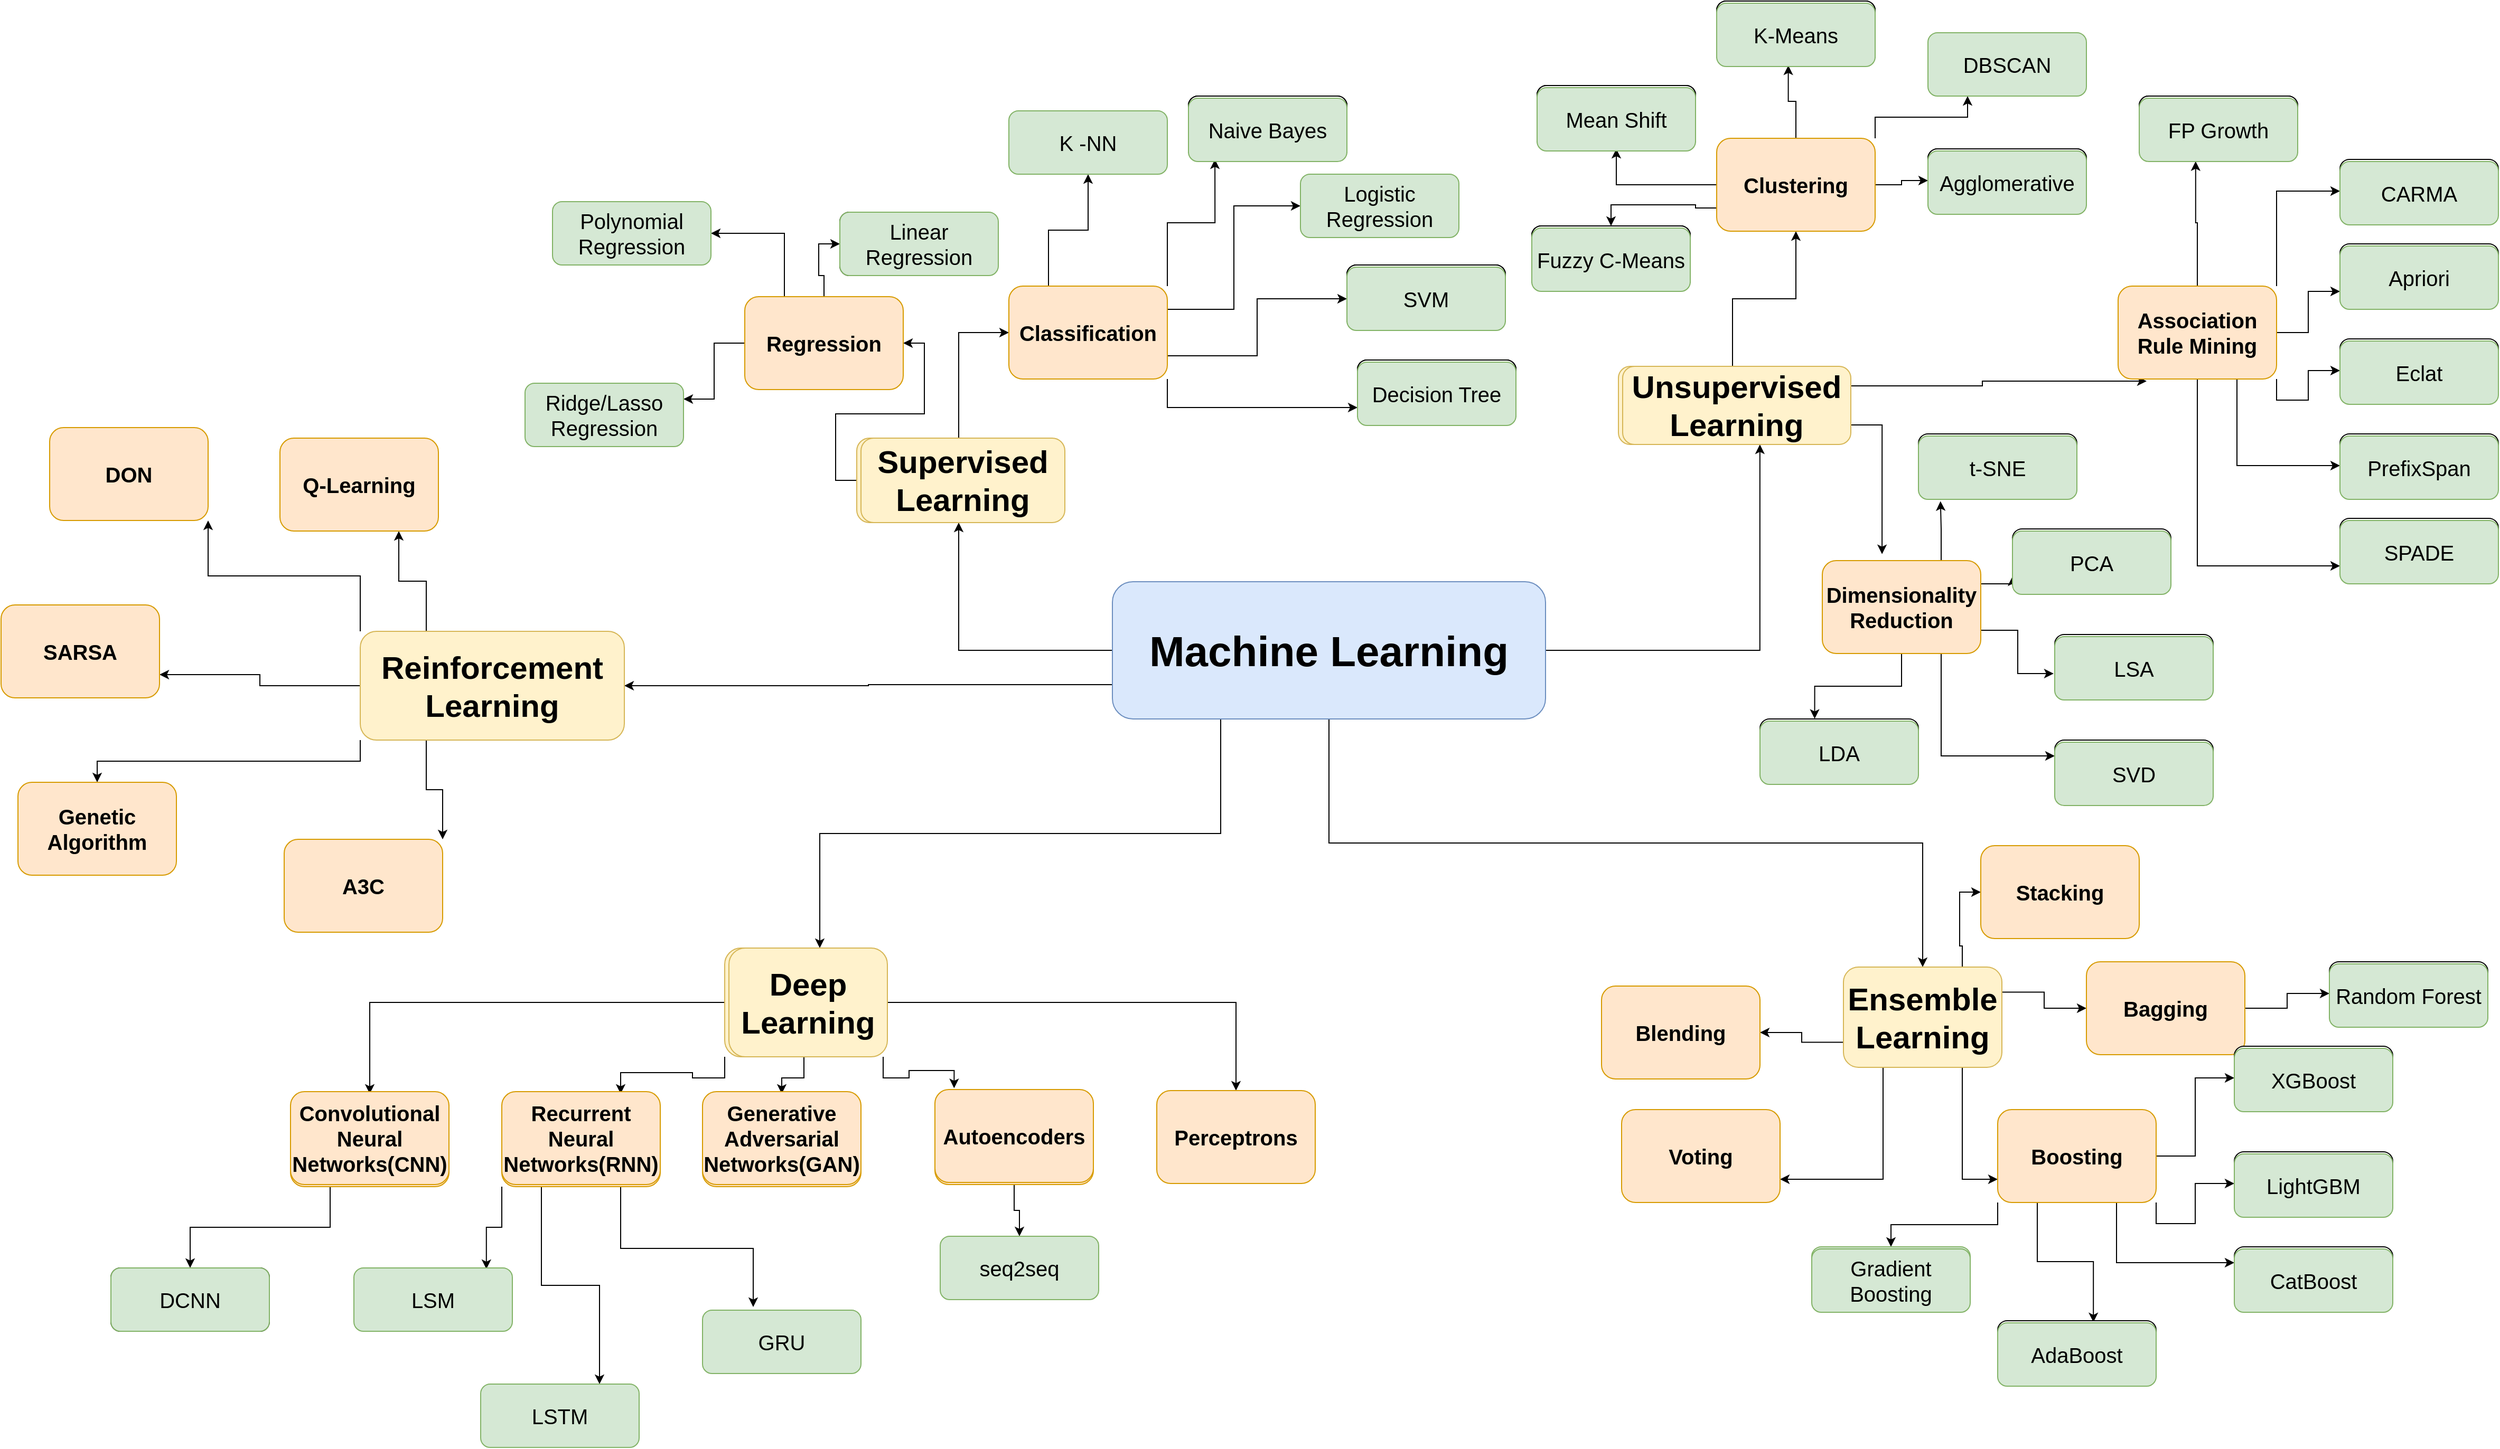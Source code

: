 <mxfile version="21.1.1" type="github">
  <diagram name="Page-1" id="L5p8RoPfU1SYx8sE2z6p">
    <mxGraphModel dx="3452" dy="1373" grid="0" gridSize="10" guides="1" tooltips="1" connect="1" arrows="1" fold="1" page="1" pageScale="1" pageWidth="827" pageHeight="1169" background="#ffffff" math="0" shadow="0">
      <root>
        <mxCell id="0" />
        <mxCell id="1" parent="0" />
        <mxCell id="nKFcwNqvlhNJPkt6T2B--3" style="edgeStyle=orthogonalEdgeStyle;rounded=0;orthogonalLoop=1;jettySize=auto;html=1;exitX=0;exitY=0.5;exitDx=0;exitDy=0;" edge="1" parent="1" source="nKFcwNqvlhNJPkt6T2B--1" target="nKFcwNqvlhNJPkt6T2B--2">
          <mxGeometry relative="1" as="geometry" />
        </mxCell>
        <mxCell id="nKFcwNqvlhNJPkt6T2B--31" style="edgeStyle=orthogonalEdgeStyle;rounded=0;orthogonalLoop=1;jettySize=auto;html=1;exitX=1;exitY=0.5;exitDx=0;exitDy=0;entryX=0.62;entryY=1;entryDx=0;entryDy=0;entryPerimeter=0;" edge="1" parent="1" source="nKFcwNqvlhNJPkt6T2B--1" target="nKFcwNqvlhNJPkt6T2B--30">
          <mxGeometry relative="1" as="geometry" />
        </mxCell>
        <mxCell id="nKFcwNqvlhNJPkt6T2B--78" style="edgeStyle=orthogonalEdgeStyle;rounded=0;orthogonalLoop=1;jettySize=auto;html=1;exitX=0.5;exitY=1;exitDx=0;exitDy=0;" edge="1" parent="1" source="nKFcwNqvlhNJPkt6T2B--1" target="nKFcwNqvlhNJPkt6T2B--77">
          <mxGeometry relative="1" as="geometry" />
        </mxCell>
        <mxCell id="nKFcwNqvlhNJPkt6T2B--103" style="edgeStyle=orthogonalEdgeStyle;rounded=0;orthogonalLoop=1;jettySize=auto;html=1;exitX=0.25;exitY=1;exitDx=0;exitDy=0;entryX=0.6;entryY=0;entryDx=0;entryDy=0;entryPerimeter=0;" edge="1" parent="1" source="nKFcwNqvlhNJPkt6T2B--1" target="nKFcwNqvlhNJPkt6T2B--101">
          <mxGeometry relative="1" as="geometry" />
        </mxCell>
        <mxCell id="nKFcwNqvlhNJPkt6T2B--213" style="edgeStyle=orthogonalEdgeStyle;rounded=0;orthogonalLoop=1;jettySize=auto;html=1;exitX=0;exitY=0.75;exitDx=0;exitDy=0;entryX=1;entryY=0.5;entryDx=0;entryDy=0;" edge="1" parent="1" source="nKFcwNqvlhNJPkt6T2B--1" target="nKFcwNqvlhNJPkt6T2B--204">
          <mxGeometry relative="1" as="geometry" />
        </mxCell>
        <mxCell id="nKFcwNqvlhNJPkt6T2B--1" value="Machine Learning" style="rounded=1;whiteSpace=wrap;html=1;fontStyle=1;labelBackgroundColor=none;labelBorderColor=none;fillColor=#dae8fc;strokeColor=#6c8ebf;fontSize=40;" vertex="1" parent="1">
          <mxGeometry x="328" y="560" width="410" height="130" as="geometry" />
        </mxCell>
        <mxCell id="nKFcwNqvlhNJPkt6T2B--19" style="edgeStyle=orthogonalEdgeStyle;rounded=0;orthogonalLoop=1;jettySize=auto;html=1;exitX=0.5;exitY=0;exitDx=0;exitDy=0;entryX=0;entryY=0.5;entryDx=0;entryDy=0;" edge="1" parent="1" source="nKFcwNqvlhNJPkt6T2B--2" target="nKFcwNqvlhNJPkt6T2B--5">
          <mxGeometry relative="1" as="geometry" />
        </mxCell>
        <mxCell id="nKFcwNqvlhNJPkt6T2B--21" style="edgeStyle=orthogonalEdgeStyle;rounded=0;orthogonalLoop=1;jettySize=auto;html=1;exitX=0;exitY=0.5;exitDx=0;exitDy=0;entryX=1;entryY=0.5;entryDx=0;entryDy=0;" edge="1" parent="1" source="nKFcwNqvlhNJPkt6T2B--2" target="nKFcwNqvlhNJPkt6T2B--4">
          <mxGeometry relative="1" as="geometry" />
        </mxCell>
        <mxCell id="nKFcwNqvlhNJPkt6T2B--2" value="Supervised Learning" style="rounded=1;whiteSpace=wrap;html=1;fontSize=30;fillColor=#fff2cc;strokeColor=#d6b656;" vertex="1" parent="1">
          <mxGeometry x="86" y="424" width="193" height="80" as="geometry" />
        </mxCell>
        <mxCell id="nKFcwNqvlhNJPkt6T2B--22" style="edgeStyle=orthogonalEdgeStyle;rounded=0;orthogonalLoop=1;jettySize=auto;html=1;exitX=0.5;exitY=0;exitDx=0;exitDy=0;entryX=0;entryY=0.5;entryDx=0;entryDy=0;" edge="1" parent="1" source="nKFcwNqvlhNJPkt6T2B--4" target="nKFcwNqvlhNJPkt6T2B--7">
          <mxGeometry relative="1" as="geometry" />
        </mxCell>
        <mxCell id="nKFcwNqvlhNJPkt6T2B--193" style="edgeStyle=orthogonalEdgeStyle;rounded=0;orthogonalLoop=1;jettySize=auto;html=1;exitX=0;exitY=0.5;exitDx=0;exitDy=0;entryX=1;entryY=0.25;entryDx=0;entryDy=0;" edge="1" parent="1" source="nKFcwNqvlhNJPkt6T2B--4" target="nKFcwNqvlhNJPkt6T2B--160">
          <mxGeometry relative="1" as="geometry" />
        </mxCell>
        <mxCell id="nKFcwNqvlhNJPkt6T2B--197" style="edgeStyle=orthogonalEdgeStyle;rounded=0;orthogonalLoop=1;jettySize=auto;html=1;exitX=0.25;exitY=0;exitDx=0;exitDy=0;entryX=1;entryY=0.5;entryDx=0;entryDy=0;" edge="1" parent="1" source="nKFcwNqvlhNJPkt6T2B--4" target="nKFcwNqvlhNJPkt6T2B--161">
          <mxGeometry relative="1" as="geometry" />
        </mxCell>
        <mxCell id="nKFcwNqvlhNJPkt6T2B--4" value="Regression" style="rounded=1;whiteSpace=wrap;html=1;fontSize=20;fillColor=#ffe6cc;strokeColor=#d79b00;fontStyle=1" vertex="1" parent="1">
          <mxGeometry x="-20" y="290" width="150" height="88" as="geometry" />
        </mxCell>
        <mxCell id="nKFcwNqvlhNJPkt6T2B--28" style="edgeStyle=orthogonalEdgeStyle;rounded=0;orthogonalLoop=1;jettySize=auto;html=1;exitX=1;exitY=0;exitDx=0;exitDy=0;entryX=0.167;entryY=1;entryDx=0;entryDy=0;entryPerimeter=0;" edge="1" parent="1" source="nKFcwNqvlhNJPkt6T2B--5" target="nKFcwNqvlhNJPkt6T2B--16">
          <mxGeometry relative="1" as="geometry" />
        </mxCell>
        <mxCell id="nKFcwNqvlhNJPkt6T2B--33" style="edgeStyle=orthogonalEdgeStyle;rounded=0;orthogonalLoop=1;jettySize=auto;html=1;exitX=1;exitY=1;exitDx=0;exitDy=0;entryX=0;entryY=0.75;entryDx=0;entryDy=0;" edge="1" parent="1" source="nKFcwNqvlhNJPkt6T2B--5" target="nKFcwNqvlhNJPkt6T2B--18">
          <mxGeometry relative="1" as="geometry" />
        </mxCell>
        <mxCell id="nKFcwNqvlhNJPkt6T2B--194" style="edgeStyle=orthogonalEdgeStyle;rounded=0;orthogonalLoop=1;jettySize=auto;html=1;exitX=1;exitY=0.75;exitDx=0;exitDy=0;entryX=0;entryY=0.5;entryDx=0;entryDy=0;" edge="1" parent="1" source="nKFcwNqvlhNJPkt6T2B--5" target="nKFcwNqvlhNJPkt6T2B--165">
          <mxGeometry relative="1" as="geometry" />
        </mxCell>
        <mxCell id="nKFcwNqvlhNJPkt6T2B--195" style="edgeStyle=orthogonalEdgeStyle;rounded=0;orthogonalLoop=1;jettySize=auto;html=1;exitX=1;exitY=0.25;exitDx=0;exitDy=0;entryX=0;entryY=0.5;entryDx=0;entryDy=0;" edge="1" parent="1" source="nKFcwNqvlhNJPkt6T2B--5" target="nKFcwNqvlhNJPkt6T2B--164">
          <mxGeometry relative="1" as="geometry" />
        </mxCell>
        <mxCell id="nKFcwNqvlhNJPkt6T2B--199" style="edgeStyle=orthogonalEdgeStyle;rounded=0;orthogonalLoop=1;jettySize=auto;html=1;exitX=0.25;exitY=0;exitDx=0;exitDy=0;entryX=0.5;entryY=1;entryDx=0;entryDy=0;" edge="1" parent="1" source="nKFcwNqvlhNJPkt6T2B--5" target="nKFcwNqvlhNJPkt6T2B--162">
          <mxGeometry relative="1" as="geometry" />
        </mxCell>
        <mxCell id="nKFcwNqvlhNJPkt6T2B--5" value="Classification" style="rounded=1;whiteSpace=wrap;html=1;fontSize=20;fillColor=#ffe6cc;strokeColor=#d79b00;fontStyle=1" vertex="1" parent="1">
          <mxGeometry x="230" y="280" width="150" height="88" as="geometry" />
        </mxCell>
        <mxCell id="nKFcwNqvlhNJPkt6T2B--7" value="Linear Regression" style="rounded=1;whiteSpace=wrap;html=1;" vertex="1" parent="1">
          <mxGeometry x="70" y="210" width="110" height="60" as="geometry" />
        </mxCell>
        <mxCell id="nKFcwNqvlhNJPkt6T2B--15" value="SVM" style="rounded=1;whiteSpace=wrap;html=1;fontSize=20;" vertex="1" parent="1">
          <mxGeometry x="550" y="260" width="150" height="60" as="geometry" />
        </mxCell>
        <mxCell id="nKFcwNqvlhNJPkt6T2B--16" value="Naive Bayes" style="rounded=1;whiteSpace=wrap;html=1;fontSize=20;" vertex="1" parent="1">
          <mxGeometry x="400" y="100" width="150" height="60" as="geometry" />
        </mxCell>
        <mxCell id="nKFcwNqvlhNJPkt6T2B--18" value="Decision Tree" style="rounded=1;whiteSpace=wrap;html=1;fontSize=20;" vertex="1" parent="1">
          <mxGeometry x="560" y="350" width="150" height="60" as="geometry" />
        </mxCell>
        <mxCell id="nKFcwNqvlhNJPkt6T2B--39" style="edgeStyle=orthogonalEdgeStyle;rounded=0;orthogonalLoop=1;jettySize=auto;html=1;exitX=0.5;exitY=0;exitDx=0;exitDy=0;entryX=0.5;entryY=1;entryDx=0;entryDy=0;" edge="1" parent="1" source="nKFcwNqvlhNJPkt6T2B--30" target="nKFcwNqvlhNJPkt6T2B--36">
          <mxGeometry relative="1" as="geometry" />
        </mxCell>
        <mxCell id="nKFcwNqvlhNJPkt6T2B--40" style="edgeStyle=orthogonalEdgeStyle;rounded=0;orthogonalLoop=1;jettySize=auto;html=1;exitX=1;exitY=0.25;exitDx=0;exitDy=0;entryX=0.18;entryY=1.023;entryDx=0;entryDy=0;entryPerimeter=0;" edge="1" parent="1" source="nKFcwNqvlhNJPkt6T2B--30" target="nKFcwNqvlhNJPkt6T2B--37">
          <mxGeometry relative="1" as="geometry" />
        </mxCell>
        <mxCell id="nKFcwNqvlhNJPkt6T2B--41" style="edgeStyle=orthogonalEdgeStyle;rounded=0;orthogonalLoop=1;jettySize=auto;html=1;exitX=1;exitY=0.75;exitDx=0;exitDy=0;entryX=0.377;entryY=-0.07;entryDx=0;entryDy=0;entryPerimeter=0;" edge="1" parent="1" source="nKFcwNqvlhNJPkt6T2B--30" target="nKFcwNqvlhNJPkt6T2B--38">
          <mxGeometry relative="1" as="geometry" />
        </mxCell>
        <mxCell id="nKFcwNqvlhNJPkt6T2B--30" value="Unsupervised Learning" style="rounded=1;whiteSpace=wrap;html=1;fontSize=30;fillColor=#fff2cc;strokeColor=#d6b656;" vertex="1" parent="1">
          <mxGeometry x="807" y="356" width="216" height="74" as="geometry" />
        </mxCell>
        <mxCell id="nKFcwNqvlhNJPkt6T2B--48" style="edgeStyle=orthogonalEdgeStyle;rounded=0;orthogonalLoop=1;jettySize=auto;html=1;exitX=0;exitY=0.5;exitDx=0;exitDy=0;entryX=0.5;entryY=1;entryDx=0;entryDy=0;" edge="1" parent="1" source="nKFcwNqvlhNJPkt6T2B--36" target="nKFcwNqvlhNJPkt6T2B--43">
          <mxGeometry relative="1" as="geometry" />
        </mxCell>
        <mxCell id="nKFcwNqvlhNJPkt6T2B--49" style="edgeStyle=orthogonalEdgeStyle;rounded=0;orthogonalLoop=1;jettySize=auto;html=1;exitX=0;exitY=0.75;exitDx=0;exitDy=0;entryX=0.5;entryY=0;entryDx=0;entryDy=0;" edge="1" parent="1" source="nKFcwNqvlhNJPkt6T2B--36" target="nKFcwNqvlhNJPkt6T2B--42">
          <mxGeometry relative="1" as="geometry" />
        </mxCell>
        <mxCell id="nKFcwNqvlhNJPkt6T2B--50" style="edgeStyle=orthogonalEdgeStyle;rounded=0;orthogonalLoop=1;jettySize=auto;html=1;exitX=0.5;exitY=0;exitDx=0;exitDy=0;entryX=0.452;entryY=1.017;entryDx=0;entryDy=0;entryPerimeter=0;" edge="1" parent="1" source="nKFcwNqvlhNJPkt6T2B--36" target="nKFcwNqvlhNJPkt6T2B--44">
          <mxGeometry relative="1" as="geometry" />
        </mxCell>
        <mxCell id="nKFcwNqvlhNJPkt6T2B--51" style="edgeStyle=orthogonalEdgeStyle;rounded=0;orthogonalLoop=1;jettySize=auto;html=1;exitX=1;exitY=0;exitDx=0;exitDy=0;entryX=0.25;entryY=1;entryDx=0;entryDy=0;" edge="1" parent="1" source="nKFcwNqvlhNJPkt6T2B--36" target="nKFcwNqvlhNJPkt6T2B--45">
          <mxGeometry relative="1" as="geometry" />
        </mxCell>
        <mxCell id="nKFcwNqvlhNJPkt6T2B--52" style="edgeStyle=orthogonalEdgeStyle;rounded=0;orthogonalLoop=1;jettySize=auto;html=1;exitX=1;exitY=0.5;exitDx=0;exitDy=0;" edge="1" parent="1" source="nKFcwNqvlhNJPkt6T2B--36" target="nKFcwNqvlhNJPkt6T2B--46">
          <mxGeometry relative="1" as="geometry" />
        </mxCell>
        <mxCell id="nKFcwNqvlhNJPkt6T2B--36" value="Clustering" style="rounded=1;whiteSpace=wrap;html=1;fontSize=20;fillColor=#ffe6cc;strokeColor=#d79b00;fontStyle=1" vertex="1" parent="1">
          <mxGeometry x="900" y="140" width="150" height="88" as="geometry" />
        </mxCell>
        <mxCell id="nKFcwNqvlhNJPkt6T2B--60" style="edgeStyle=orthogonalEdgeStyle;rounded=0;orthogonalLoop=1;jettySize=auto;html=1;exitX=0.5;exitY=0;exitDx=0;exitDy=0;entryX=0.356;entryY=1.03;entryDx=0;entryDy=0;entryPerimeter=0;" edge="1" parent="1" source="nKFcwNqvlhNJPkt6T2B--37" target="nKFcwNqvlhNJPkt6T2B--55">
          <mxGeometry relative="1" as="geometry" />
        </mxCell>
        <mxCell id="nKFcwNqvlhNJPkt6T2B--62" style="edgeStyle=orthogonalEdgeStyle;rounded=0;orthogonalLoop=1;jettySize=auto;html=1;exitX=1;exitY=0;exitDx=0;exitDy=0;entryX=0;entryY=0.5;entryDx=0;entryDy=0;" edge="1" parent="1" source="nKFcwNqvlhNJPkt6T2B--37" target="nKFcwNqvlhNJPkt6T2B--59">
          <mxGeometry relative="1" as="geometry" />
        </mxCell>
        <mxCell id="nKFcwNqvlhNJPkt6T2B--63" style="edgeStyle=orthogonalEdgeStyle;rounded=0;orthogonalLoop=1;jettySize=auto;html=1;exitX=1;exitY=0.5;exitDx=0;exitDy=0;entryX=0;entryY=0.75;entryDx=0;entryDy=0;" edge="1" parent="1" source="nKFcwNqvlhNJPkt6T2B--37" target="nKFcwNqvlhNJPkt6T2B--56">
          <mxGeometry relative="1" as="geometry" />
        </mxCell>
        <mxCell id="nKFcwNqvlhNJPkt6T2B--64" style="edgeStyle=orthogonalEdgeStyle;rounded=0;orthogonalLoop=1;jettySize=auto;html=1;exitX=1;exitY=1;exitDx=0;exitDy=0;entryX=0;entryY=0.5;entryDx=0;entryDy=0;" edge="1" parent="1" source="nKFcwNqvlhNJPkt6T2B--37" target="nKFcwNqvlhNJPkt6T2B--54">
          <mxGeometry relative="1" as="geometry" />
        </mxCell>
        <mxCell id="nKFcwNqvlhNJPkt6T2B--65" style="edgeStyle=orthogonalEdgeStyle;rounded=0;orthogonalLoop=1;jettySize=auto;html=1;exitX=0.75;exitY=1;exitDx=0;exitDy=0;entryX=0;entryY=0.5;entryDx=0;entryDy=0;" edge="1" parent="1" source="nKFcwNqvlhNJPkt6T2B--37" target="nKFcwNqvlhNJPkt6T2B--57">
          <mxGeometry relative="1" as="geometry" />
        </mxCell>
        <mxCell id="nKFcwNqvlhNJPkt6T2B--66" style="edgeStyle=orthogonalEdgeStyle;rounded=0;orthogonalLoop=1;jettySize=auto;html=1;exitX=0.5;exitY=1;exitDx=0;exitDy=0;entryX=0;entryY=0.75;entryDx=0;entryDy=0;" edge="1" parent="1" source="nKFcwNqvlhNJPkt6T2B--37" target="nKFcwNqvlhNJPkt6T2B--58">
          <mxGeometry relative="1" as="geometry" />
        </mxCell>
        <mxCell id="nKFcwNqvlhNJPkt6T2B--37" value="Association Rule Mining" style="rounded=1;whiteSpace=wrap;html=1;fontSize=20;fillColor=#ffe6cc;strokeColor=#d79b00;fontStyle=1" vertex="1" parent="1">
          <mxGeometry x="1280" y="280" width="150" height="88" as="geometry" />
        </mxCell>
        <mxCell id="nKFcwNqvlhNJPkt6T2B--72" style="edgeStyle=orthogonalEdgeStyle;rounded=0;orthogonalLoop=1;jettySize=auto;html=1;exitX=0.5;exitY=1;exitDx=0;exitDy=0;entryX=0.345;entryY=-0.003;entryDx=0;entryDy=0;entryPerimeter=0;" edge="1" parent="1" source="nKFcwNqvlhNJPkt6T2B--38" target="nKFcwNqvlhNJPkt6T2B--68">
          <mxGeometry relative="1" as="geometry" />
        </mxCell>
        <mxCell id="nKFcwNqvlhNJPkt6T2B--73" style="edgeStyle=orthogonalEdgeStyle;rounded=0;orthogonalLoop=1;jettySize=auto;html=1;exitX=0.75;exitY=1;exitDx=0;exitDy=0;entryX=0;entryY=0.25;entryDx=0;entryDy=0;" edge="1" parent="1" source="nKFcwNqvlhNJPkt6T2B--38" target="nKFcwNqvlhNJPkt6T2B--67">
          <mxGeometry relative="1" as="geometry" />
        </mxCell>
        <mxCell id="nKFcwNqvlhNJPkt6T2B--74" style="edgeStyle=orthogonalEdgeStyle;rounded=0;orthogonalLoop=1;jettySize=auto;html=1;exitX=1;exitY=0.75;exitDx=0;exitDy=0;entryX=-0.007;entryY=0.617;entryDx=0;entryDy=0;entryPerimeter=0;" edge="1" parent="1" source="nKFcwNqvlhNJPkt6T2B--38" target="nKFcwNqvlhNJPkt6T2B--69">
          <mxGeometry relative="1" as="geometry" />
        </mxCell>
        <mxCell id="nKFcwNqvlhNJPkt6T2B--75" style="edgeStyle=orthogonalEdgeStyle;rounded=0;orthogonalLoop=1;jettySize=auto;html=1;exitX=1;exitY=0.25;exitDx=0;exitDy=0;entryX=0;entryY=0.75;entryDx=0;entryDy=0;" edge="1" parent="1" source="nKFcwNqvlhNJPkt6T2B--38" target="nKFcwNqvlhNJPkt6T2B--70">
          <mxGeometry relative="1" as="geometry" />
        </mxCell>
        <mxCell id="nKFcwNqvlhNJPkt6T2B--76" style="edgeStyle=orthogonalEdgeStyle;rounded=0;orthogonalLoop=1;jettySize=auto;html=1;exitX=0.75;exitY=0;exitDx=0;exitDy=0;entryX=0.139;entryY=1.063;entryDx=0;entryDy=0;entryPerimeter=0;" edge="1" parent="1" source="nKFcwNqvlhNJPkt6T2B--38" target="nKFcwNqvlhNJPkt6T2B--71">
          <mxGeometry relative="1" as="geometry" />
        </mxCell>
        <mxCell id="nKFcwNqvlhNJPkt6T2B--38" value="Dimensionality Reduction" style="rounded=1;whiteSpace=wrap;html=1;fontSize=20;fillColor=#ffe6cc;strokeColor=#d79b00;fontStyle=1" vertex="1" parent="1">
          <mxGeometry x="1000" y="540" width="150" height="88" as="geometry" />
        </mxCell>
        <mxCell id="nKFcwNqvlhNJPkt6T2B--42" value="Fuzzy C-Means" style="rounded=1;whiteSpace=wrap;html=1;fontSize=20;" vertex="1" parent="1">
          <mxGeometry x="725" y="223" width="150" height="60" as="geometry" />
        </mxCell>
        <mxCell id="nKFcwNqvlhNJPkt6T2B--43" value="Mean Shift" style="rounded=1;whiteSpace=wrap;html=1;fontSize=20;" vertex="1" parent="1">
          <mxGeometry x="730" y="90" width="150" height="60" as="geometry" />
        </mxCell>
        <mxCell id="nKFcwNqvlhNJPkt6T2B--44" value="K-Means" style="rounded=1;whiteSpace=wrap;html=1;fontSize=20;" vertex="1" parent="1">
          <mxGeometry x="900" y="10" width="150" height="60" as="geometry" />
        </mxCell>
        <mxCell id="nKFcwNqvlhNJPkt6T2B--45" value="DBSCAN" style="rounded=1;whiteSpace=wrap;html=1;fontSize=20;fillColor=#d5e8d4;strokeColor=#82b366;" vertex="1" parent="1">
          <mxGeometry x="1100" y="40" width="150" height="60" as="geometry" />
        </mxCell>
        <mxCell id="nKFcwNqvlhNJPkt6T2B--46" value="Agglomerative" style="rounded=1;whiteSpace=wrap;html=1;fontSize=20;" vertex="1" parent="1">
          <mxGeometry x="1100" y="150" width="150" height="60" as="geometry" />
        </mxCell>
        <mxCell id="nKFcwNqvlhNJPkt6T2B--54" value="Eclat" style="rounded=1;whiteSpace=wrap;html=1;fontSize=20;" vertex="1" parent="1">
          <mxGeometry x="1490" y="330" width="150" height="60" as="geometry" />
        </mxCell>
        <mxCell id="nKFcwNqvlhNJPkt6T2B--55" value="FP Growth" style="rounded=1;whiteSpace=wrap;html=1;fontSize=20;" vertex="1" parent="1">
          <mxGeometry x="1300" y="100" width="150" height="60" as="geometry" />
        </mxCell>
        <mxCell id="nKFcwNqvlhNJPkt6T2B--56" value="Apriori" style="rounded=1;whiteSpace=wrap;html=1;fontSize=20;" vertex="1" parent="1">
          <mxGeometry x="1490" y="240" width="150" height="60" as="geometry" />
        </mxCell>
        <mxCell id="nKFcwNqvlhNJPkt6T2B--57" value="PrefixSpan" style="rounded=1;whiteSpace=wrap;html=1;fontSize=20;" vertex="1" parent="1">
          <mxGeometry x="1490" y="420" width="150" height="60" as="geometry" />
        </mxCell>
        <mxCell id="nKFcwNqvlhNJPkt6T2B--58" value="SPADE" style="rounded=1;whiteSpace=wrap;html=1;fontSize=20;" vertex="1" parent="1">
          <mxGeometry x="1490" y="500" width="150" height="60" as="geometry" />
        </mxCell>
        <mxCell id="nKFcwNqvlhNJPkt6T2B--59" value="CARMA" style="rounded=1;whiteSpace=wrap;html=1;fontSize=20;" vertex="1" parent="1">
          <mxGeometry x="1490" y="160" width="150" height="60" as="geometry" />
        </mxCell>
        <mxCell id="nKFcwNqvlhNJPkt6T2B--67" value="SVD" style="rounded=1;whiteSpace=wrap;html=1;fontSize=20;" vertex="1" parent="1">
          <mxGeometry x="1220" y="710" width="150" height="60" as="geometry" />
        </mxCell>
        <mxCell id="nKFcwNqvlhNJPkt6T2B--68" value="LDA" style="rounded=1;whiteSpace=wrap;html=1;fontSize=20;" vertex="1" parent="1">
          <mxGeometry x="941" y="690" width="150" height="60" as="geometry" />
        </mxCell>
        <mxCell id="nKFcwNqvlhNJPkt6T2B--69" value="LSA" style="rounded=1;whiteSpace=wrap;html=1;fontSize=20;" vertex="1" parent="1">
          <mxGeometry x="1220" y="610" width="150" height="60" as="geometry" />
        </mxCell>
        <mxCell id="nKFcwNqvlhNJPkt6T2B--70" value="PCA" style="rounded=1;whiteSpace=wrap;html=1;fontSize=20;" vertex="1" parent="1">
          <mxGeometry x="1180" y="510" width="150" height="60" as="geometry" />
        </mxCell>
        <mxCell id="nKFcwNqvlhNJPkt6T2B--71" value="t-SNE" style="rounded=1;whiteSpace=wrap;html=1;fontSize=20;" vertex="1" parent="1">
          <mxGeometry x="1091" y="420" width="150" height="60" as="geometry" />
        </mxCell>
        <mxCell id="nKFcwNqvlhNJPkt6T2B--82" style="edgeStyle=orthogonalEdgeStyle;rounded=0;orthogonalLoop=1;jettySize=auto;html=1;exitX=0.75;exitY=0;exitDx=0;exitDy=0;entryX=0;entryY=0.5;entryDx=0;entryDy=0;" edge="1" parent="1" source="nKFcwNqvlhNJPkt6T2B--77" target="nKFcwNqvlhNJPkt6T2B--79">
          <mxGeometry relative="1" as="geometry" />
        </mxCell>
        <mxCell id="nKFcwNqvlhNJPkt6T2B--83" style="edgeStyle=orthogonalEdgeStyle;rounded=0;orthogonalLoop=1;jettySize=auto;html=1;exitX=1;exitY=0.25;exitDx=0;exitDy=0;" edge="1" parent="1" source="nKFcwNqvlhNJPkt6T2B--77" target="nKFcwNqvlhNJPkt6T2B--80">
          <mxGeometry relative="1" as="geometry" />
        </mxCell>
        <mxCell id="nKFcwNqvlhNJPkt6T2B--84" style="edgeStyle=orthogonalEdgeStyle;rounded=0;orthogonalLoop=1;jettySize=auto;html=1;exitX=0.75;exitY=1;exitDx=0;exitDy=0;entryX=0;entryY=0.75;entryDx=0;entryDy=0;" edge="1" parent="1" source="nKFcwNqvlhNJPkt6T2B--77" target="nKFcwNqvlhNJPkt6T2B--81">
          <mxGeometry relative="1" as="geometry" />
        </mxCell>
        <mxCell id="nKFcwNqvlhNJPkt6T2B--99" style="edgeStyle=orthogonalEdgeStyle;rounded=0;orthogonalLoop=1;jettySize=auto;html=1;exitX=0;exitY=0.75;exitDx=0;exitDy=0;" edge="1" parent="1" source="nKFcwNqvlhNJPkt6T2B--77" target="nKFcwNqvlhNJPkt6T2B--96">
          <mxGeometry relative="1" as="geometry" />
        </mxCell>
        <mxCell id="nKFcwNqvlhNJPkt6T2B--100" style="edgeStyle=orthogonalEdgeStyle;rounded=0;orthogonalLoop=1;jettySize=auto;html=1;exitX=0.25;exitY=1;exitDx=0;exitDy=0;entryX=1;entryY=0.75;entryDx=0;entryDy=0;" edge="1" parent="1" source="nKFcwNqvlhNJPkt6T2B--77" target="nKFcwNqvlhNJPkt6T2B--95">
          <mxGeometry relative="1" as="geometry" />
        </mxCell>
        <mxCell id="nKFcwNqvlhNJPkt6T2B--77" value="Ensemble Learning" style="rounded=1;whiteSpace=wrap;html=1;fontSize=30;fillColor=#fff2cc;strokeColor=#d6b656;fontStyle=1" vertex="1" parent="1">
          <mxGeometry x="1020" y="925" width="150" height="95" as="geometry" />
        </mxCell>
        <mxCell id="nKFcwNqvlhNJPkt6T2B--79" value="Stacking" style="rounded=1;whiteSpace=wrap;html=1;fontSize=20;fillColor=#ffe6cc;strokeColor=#d79b00;fontStyle=1" vertex="1" parent="1">
          <mxGeometry x="1150" y="810" width="150" height="88" as="geometry" />
        </mxCell>
        <mxCell id="nKFcwNqvlhNJPkt6T2B--86" style="edgeStyle=orthogonalEdgeStyle;rounded=0;orthogonalLoop=1;jettySize=auto;html=1;exitX=1;exitY=0.5;exitDx=0;exitDy=0;entryX=0;entryY=0.5;entryDx=0;entryDy=0;" edge="1" parent="1" source="nKFcwNqvlhNJPkt6T2B--80" target="nKFcwNqvlhNJPkt6T2B--85">
          <mxGeometry relative="1" as="geometry" />
        </mxCell>
        <mxCell id="nKFcwNqvlhNJPkt6T2B--80" value="Bagging" style="rounded=1;whiteSpace=wrap;html=1;fontSize=20;fillColor=#ffe6cc;strokeColor=#d79b00;fontStyle=1" vertex="1" parent="1">
          <mxGeometry x="1250" y="920" width="150" height="88" as="geometry" />
        </mxCell>
        <mxCell id="nKFcwNqvlhNJPkt6T2B--91" style="edgeStyle=orthogonalEdgeStyle;rounded=0;orthogonalLoop=1;jettySize=auto;html=1;exitX=1;exitY=0.5;exitDx=0;exitDy=0;entryX=0;entryY=0.5;entryDx=0;entryDy=0;" edge="1" parent="1" source="nKFcwNqvlhNJPkt6T2B--81" target="nKFcwNqvlhNJPkt6T2B--87">
          <mxGeometry relative="1" as="geometry" />
        </mxCell>
        <mxCell id="nKFcwNqvlhNJPkt6T2B--92" style="edgeStyle=orthogonalEdgeStyle;rounded=0;orthogonalLoop=1;jettySize=auto;html=1;exitX=1;exitY=1;exitDx=0;exitDy=0;" edge="1" parent="1" source="nKFcwNqvlhNJPkt6T2B--81" target="nKFcwNqvlhNJPkt6T2B--88">
          <mxGeometry relative="1" as="geometry" />
        </mxCell>
        <mxCell id="nKFcwNqvlhNJPkt6T2B--93" style="edgeStyle=orthogonalEdgeStyle;rounded=0;orthogonalLoop=1;jettySize=auto;html=1;exitX=0.75;exitY=1;exitDx=0;exitDy=0;entryX=0;entryY=0.25;entryDx=0;entryDy=0;" edge="1" parent="1" source="nKFcwNqvlhNJPkt6T2B--81" target="nKFcwNqvlhNJPkt6T2B--89">
          <mxGeometry relative="1" as="geometry" />
        </mxCell>
        <mxCell id="nKFcwNqvlhNJPkt6T2B--94" style="edgeStyle=orthogonalEdgeStyle;rounded=0;orthogonalLoop=1;jettySize=auto;html=1;exitX=0.25;exitY=1;exitDx=0;exitDy=0;entryX=0.604;entryY=0.023;entryDx=0;entryDy=0;entryPerimeter=0;" edge="1" parent="1" source="nKFcwNqvlhNJPkt6T2B--81" target="nKFcwNqvlhNJPkt6T2B--90">
          <mxGeometry relative="1" as="geometry" />
        </mxCell>
        <mxCell id="nKFcwNqvlhNJPkt6T2B--98" style="edgeStyle=orthogonalEdgeStyle;rounded=0;orthogonalLoop=1;jettySize=auto;html=1;exitX=0;exitY=1;exitDx=0;exitDy=0;entryX=0.5;entryY=0;entryDx=0;entryDy=0;" edge="1" parent="1" source="nKFcwNqvlhNJPkt6T2B--81" target="nKFcwNqvlhNJPkt6T2B--97">
          <mxGeometry relative="1" as="geometry" />
        </mxCell>
        <mxCell id="nKFcwNqvlhNJPkt6T2B--81" value="Boosting" style="rounded=1;whiteSpace=wrap;html=1;fontSize=20;fillColor=#ffe6cc;strokeColor=#d79b00;fontStyle=1" vertex="1" parent="1">
          <mxGeometry x="1166" y="1060" width="150" height="88" as="geometry" />
        </mxCell>
        <mxCell id="nKFcwNqvlhNJPkt6T2B--85" value="Random Forest" style="rounded=1;whiteSpace=wrap;html=1;fontSize=20;" vertex="1" parent="1">
          <mxGeometry x="1480" y="920" width="150" height="60" as="geometry" />
        </mxCell>
        <mxCell id="nKFcwNqvlhNJPkt6T2B--87" value="XGBoost" style="rounded=1;whiteSpace=wrap;html=1;fontSize=20;" vertex="1" parent="1">
          <mxGeometry x="1390" y="1000" width="150" height="60" as="geometry" />
        </mxCell>
        <mxCell id="nKFcwNqvlhNJPkt6T2B--88" value="LightGBM" style="rounded=1;whiteSpace=wrap;html=1;fontSize=20;" vertex="1" parent="1">
          <mxGeometry x="1390" y="1100" width="150" height="60" as="geometry" />
        </mxCell>
        <mxCell id="nKFcwNqvlhNJPkt6T2B--89" value="CatBoost" style="rounded=1;whiteSpace=wrap;html=1;fontSize=20;" vertex="1" parent="1">
          <mxGeometry x="1390" y="1190" width="150" height="60" as="geometry" />
        </mxCell>
        <mxCell id="nKFcwNqvlhNJPkt6T2B--90" value="AdaBoost" style="rounded=1;whiteSpace=wrap;html=1;fontSize=20;" vertex="1" parent="1">
          <mxGeometry x="1166" y="1260" width="150" height="60" as="geometry" />
        </mxCell>
        <mxCell id="nKFcwNqvlhNJPkt6T2B--95" value="Voting" style="rounded=1;whiteSpace=wrap;html=1;fontSize=20;fillColor=#ffe6cc;strokeColor=#d79b00;fontStyle=1" vertex="1" parent="1">
          <mxGeometry x="810" y="1060" width="150" height="88" as="geometry" />
        </mxCell>
        <mxCell id="nKFcwNqvlhNJPkt6T2B--96" value="Blending" style="rounded=1;whiteSpace=wrap;html=1;fontSize=20;fillColor=#ffe6cc;strokeColor=#d79b00;fontStyle=1" vertex="1" parent="1">
          <mxGeometry x="791" y="943" width="150" height="88" as="geometry" />
        </mxCell>
        <mxCell id="nKFcwNqvlhNJPkt6T2B--97" value="Gradient Boosting" style="rounded=1;whiteSpace=wrap;html=1;fillColor=#d5e8d4;strokeColor=#82b366;fontSize=20;" vertex="1" parent="1">
          <mxGeometry x="990" y="1190" width="150" height="60" as="geometry" />
        </mxCell>
        <mxCell id="nKFcwNqvlhNJPkt6T2B--110" style="edgeStyle=orthogonalEdgeStyle;rounded=0;orthogonalLoop=1;jettySize=auto;html=1;exitX=0;exitY=0.5;exitDx=0;exitDy=0;entryX=0.5;entryY=0;entryDx=0;entryDy=0;" edge="1" parent="1" source="nKFcwNqvlhNJPkt6T2B--101" target="nKFcwNqvlhNJPkt6T2B--108">
          <mxGeometry relative="1" as="geometry" />
        </mxCell>
        <mxCell id="nKFcwNqvlhNJPkt6T2B--111" style="edgeStyle=orthogonalEdgeStyle;rounded=0;orthogonalLoop=1;jettySize=auto;html=1;exitX=1;exitY=0.5;exitDx=0;exitDy=0;entryX=0.5;entryY=0;entryDx=0;entryDy=0;" edge="1" parent="1" source="nKFcwNqvlhNJPkt6T2B--101" target="nKFcwNqvlhNJPkt6T2B--104">
          <mxGeometry relative="1" as="geometry" />
        </mxCell>
        <mxCell id="nKFcwNqvlhNJPkt6T2B--112" style="edgeStyle=orthogonalEdgeStyle;rounded=0;orthogonalLoop=1;jettySize=auto;html=1;exitX=1;exitY=1;exitDx=0;exitDy=0;entryX=0.121;entryY=-0.037;entryDx=0;entryDy=0;entryPerimeter=0;" edge="1" parent="1" source="nKFcwNqvlhNJPkt6T2B--101" target="nKFcwNqvlhNJPkt6T2B--105">
          <mxGeometry relative="1" as="geometry" />
        </mxCell>
        <mxCell id="nKFcwNqvlhNJPkt6T2B--113" style="edgeStyle=orthogonalEdgeStyle;rounded=0;orthogonalLoop=1;jettySize=auto;html=1;exitX=0.5;exitY=1;exitDx=0;exitDy=0;" edge="1" parent="1" source="nKFcwNqvlhNJPkt6T2B--101" target="nKFcwNqvlhNJPkt6T2B--106">
          <mxGeometry relative="1" as="geometry" />
        </mxCell>
        <mxCell id="nKFcwNqvlhNJPkt6T2B--114" style="edgeStyle=orthogonalEdgeStyle;rounded=0;orthogonalLoop=1;jettySize=auto;html=1;exitX=0;exitY=1;exitDx=0;exitDy=0;entryX=0.75;entryY=0;entryDx=0;entryDy=0;" edge="1" parent="1" source="nKFcwNqvlhNJPkt6T2B--101" target="nKFcwNqvlhNJPkt6T2B--107">
          <mxGeometry relative="1" as="geometry" />
        </mxCell>
        <mxCell id="nKFcwNqvlhNJPkt6T2B--101" value="Deep Learning" style="rounded=1;whiteSpace=wrap;html=1;fontSize=30;fillColor=#fff2cc;strokeColor=#d6b656;" vertex="1" parent="1">
          <mxGeometry x="-39" y="907" width="150" height="103" as="geometry" />
        </mxCell>
        <mxCell id="nKFcwNqvlhNJPkt6T2B--104" value="Perceptrons" style="rounded=1;whiteSpace=wrap;html=1;fontSize=20;fillColor=#ffe6cc;strokeColor=#d79b00;fontStyle=1" vertex="1" parent="1">
          <mxGeometry x="370" y="1042" width="150" height="88" as="geometry" />
        </mxCell>
        <mxCell id="nKFcwNqvlhNJPkt6T2B--123" style="edgeStyle=orthogonalEdgeStyle;rounded=0;orthogonalLoop=1;jettySize=auto;html=1;exitX=0.5;exitY=1;exitDx=0;exitDy=0;entryX=0.5;entryY=0;entryDx=0;entryDy=0;" edge="1" parent="1" source="nKFcwNqvlhNJPkt6T2B--105" target="nKFcwNqvlhNJPkt6T2B--122">
          <mxGeometry relative="1" as="geometry" />
        </mxCell>
        <mxCell id="nKFcwNqvlhNJPkt6T2B--105" value="Autoencoders" style="rounded=1;whiteSpace=wrap;html=1;fontSize=20;fillColor=#ffe6cc;strokeColor=#d79b00;" vertex="1" parent="1">
          <mxGeometry x="160" y="1043" width="150" height="88" as="geometry" />
        </mxCell>
        <mxCell id="nKFcwNqvlhNJPkt6T2B--106" value="Generative Adversarial Networks(GAN)" style="rounded=1;whiteSpace=wrap;html=1;fontSize=20;fillColor=#ffe6cc;strokeColor=#d79b00;" vertex="1" parent="1">
          <mxGeometry x="-60" y="1045" width="150" height="88" as="geometry" />
        </mxCell>
        <mxCell id="nKFcwNqvlhNJPkt6T2B--119" style="edgeStyle=orthogonalEdgeStyle;rounded=0;orthogonalLoop=1;jettySize=auto;html=1;exitX=0;exitY=1;exitDx=0;exitDy=0;entryX=0.836;entryY=0.017;entryDx=0;entryDy=0;entryPerimeter=0;" edge="1" parent="1" source="nKFcwNqvlhNJPkt6T2B--107" target="nKFcwNqvlhNJPkt6T2B--118">
          <mxGeometry relative="1" as="geometry" />
        </mxCell>
        <mxCell id="nKFcwNqvlhNJPkt6T2B--120" style="edgeStyle=orthogonalEdgeStyle;rounded=0;orthogonalLoop=1;jettySize=auto;html=1;exitX=0.75;exitY=1;exitDx=0;exitDy=0;entryX=0.32;entryY=-0.05;entryDx=0;entryDy=0;entryPerimeter=0;" edge="1" parent="1" source="nKFcwNqvlhNJPkt6T2B--107" target="nKFcwNqvlhNJPkt6T2B--116">
          <mxGeometry relative="1" as="geometry" />
        </mxCell>
        <mxCell id="nKFcwNqvlhNJPkt6T2B--121" style="edgeStyle=orthogonalEdgeStyle;rounded=0;orthogonalLoop=1;jettySize=auto;html=1;exitX=0.25;exitY=1;exitDx=0;exitDy=0;entryX=0.75;entryY=0;entryDx=0;entryDy=0;" edge="1" parent="1" source="nKFcwNqvlhNJPkt6T2B--107" target="nKFcwNqvlhNJPkt6T2B--117">
          <mxGeometry relative="1" as="geometry" />
        </mxCell>
        <mxCell id="nKFcwNqvlhNJPkt6T2B--107" value="Recurrent Neural Networks(RNN)" style="rounded=1;whiteSpace=wrap;html=1;fontSize=20;fillColor=#ffe6cc;strokeColor=#d79b00;" vertex="1" parent="1">
          <mxGeometry x="-250" y="1045" width="150" height="88" as="geometry" />
        </mxCell>
        <mxCell id="nKFcwNqvlhNJPkt6T2B--115" style="edgeStyle=orthogonalEdgeStyle;rounded=0;orthogonalLoop=1;jettySize=auto;html=1;exitX=0.25;exitY=1;exitDx=0;exitDy=0;" edge="1" parent="1" source="nKFcwNqvlhNJPkt6T2B--108" target="nKFcwNqvlhNJPkt6T2B--109">
          <mxGeometry relative="1" as="geometry" />
        </mxCell>
        <mxCell id="nKFcwNqvlhNJPkt6T2B--108" value="Convolutional Neural Networks(CNN)" style="rounded=1;whiteSpace=wrap;html=1;fontSize=20;fillColor=#ffe6cc;strokeColor=#d79b00;" vertex="1" parent="1">
          <mxGeometry x="-450" y="1045" width="150" height="88" as="geometry" />
        </mxCell>
        <mxCell id="nKFcwNqvlhNJPkt6T2B--109" value="DCNN" style="rounded=1;whiteSpace=wrap;html=1;fontSize=20;" vertex="1" parent="1">
          <mxGeometry x="-620" y="1210" width="150" height="60" as="geometry" />
        </mxCell>
        <mxCell id="nKFcwNqvlhNJPkt6T2B--116" value="GRU" style="rounded=1;whiteSpace=wrap;html=1;fontSize=20;fillColor=#d5e8d4;strokeColor=#82b366;" vertex="1" parent="1">
          <mxGeometry x="-60" y="1250" width="150" height="60" as="geometry" />
        </mxCell>
        <mxCell id="nKFcwNqvlhNJPkt6T2B--117" value="LSTM" style="rounded=1;whiteSpace=wrap;html=1;fontSize=20;fillColor=#d5e8d4;strokeColor=#82b366;" vertex="1" parent="1">
          <mxGeometry x="-270" y="1320" width="150" height="60" as="geometry" />
        </mxCell>
        <mxCell id="nKFcwNqvlhNJPkt6T2B--118" value="LSM" style="rounded=1;whiteSpace=wrap;html=1;fontSize=20;fillColor=#d5e8d4;strokeColor=#82b366;" vertex="1" parent="1">
          <mxGeometry x="-390" y="1210" width="150" height="60" as="geometry" />
        </mxCell>
        <mxCell id="nKFcwNqvlhNJPkt6T2B--122" value="seq2seq" style="rounded=1;whiteSpace=wrap;html=1;fontSize=20;fillColor=#d5e8d4;strokeColor=#82b366;" vertex="1" parent="1">
          <mxGeometry x="165" y="1180" width="150" height="60" as="geometry" />
        </mxCell>
        <mxCell id="nKFcwNqvlhNJPkt6T2B--133" value="Linear Regression" style="rounded=1;whiteSpace=wrap;html=1;fontSize=20;fillColor=#d5e8d4;strokeColor=#82b366;" vertex="1" parent="1">
          <mxGeometry x="70" y="210" width="150" height="60" as="geometry" />
        </mxCell>
        <mxCell id="nKFcwNqvlhNJPkt6T2B--134" value="DCNN" style="rounded=1;whiteSpace=wrap;html=1;fontSize=20;fillColor=#d5e8d4;strokeColor=#82b366;" vertex="1" parent="1">
          <mxGeometry x="-620" y="1210" width="150" height="60" as="geometry" />
        </mxCell>
        <mxCell id="nKFcwNqvlhNJPkt6T2B--141" value="Naive Bayes" style="rounded=1;whiteSpace=wrap;html=1;fontSize=20;" vertex="1" parent="1">
          <mxGeometry x="400" y="100" width="150" height="60" as="geometry" />
        </mxCell>
        <mxCell id="nKFcwNqvlhNJPkt6T2B--143" value="SVM" style="rounded=1;whiteSpace=wrap;html=1;fontSize=20;" vertex="1" parent="1">
          <mxGeometry x="550" y="260" width="150" height="60" as="geometry" />
        </mxCell>
        <mxCell id="nKFcwNqvlhNJPkt6T2B--144" value="Decision Tree" style="rounded=1;whiteSpace=wrap;html=1;fontSize=20;" vertex="1" parent="1">
          <mxGeometry x="560" y="350" width="150" height="60" as="geometry" />
        </mxCell>
        <mxCell id="nKFcwNqvlhNJPkt6T2B--145" value="Fuzzy C-Means" style="rounded=1;whiteSpace=wrap;html=1;fontSize=20;" vertex="1" parent="1">
          <mxGeometry x="725" y="223" width="150" height="60" as="geometry" />
        </mxCell>
        <mxCell id="nKFcwNqvlhNJPkt6T2B--146" value="Mean Shift" style="rounded=1;whiteSpace=wrap;html=1;fontSize=20;" vertex="1" parent="1">
          <mxGeometry x="730" y="90" width="150" height="60" as="geometry" />
        </mxCell>
        <mxCell id="nKFcwNqvlhNJPkt6T2B--147" value="K-Means" style="rounded=1;whiteSpace=wrap;html=1;fontSize=20;" vertex="1" parent="1">
          <mxGeometry x="900" y="10" width="150" height="60" as="geometry" />
        </mxCell>
        <mxCell id="nKFcwNqvlhNJPkt6T2B--151" value="Naive Bayes" style="rounded=1;whiteSpace=wrap;html=1;fontSize=20;" vertex="1" parent="1">
          <mxGeometry x="400" y="100" width="150" height="60" as="geometry" />
        </mxCell>
        <mxCell id="nKFcwNqvlhNJPkt6T2B--153" value="SVM" style="rounded=1;whiteSpace=wrap;html=1;fontSize=20;" vertex="1" parent="1">
          <mxGeometry x="550" y="260" width="150" height="60" as="geometry" />
        </mxCell>
        <mxCell id="nKFcwNqvlhNJPkt6T2B--154" value="Decision Tree" style="rounded=1;whiteSpace=wrap;html=1;fontSize=20;" vertex="1" parent="1">
          <mxGeometry x="560" y="350" width="150" height="60" as="geometry" />
        </mxCell>
        <mxCell id="nKFcwNqvlhNJPkt6T2B--155" value="Fuzzy C-Means" style="rounded=1;whiteSpace=wrap;html=1;fontSize=20;" vertex="1" parent="1">
          <mxGeometry x="725" y="223" width="150" height="60" as="geometry" />
        </mxCell>
        <mxCell id="nKFcwNqvlhNJPkt6T2B--156" value="Mean Shift" style="rounded=1;whiteSpace=wrap;html=1;fontSize=20;" vertex="1" parent="1">
          <mxGeometry x="730" y="90" width="150" height="60" as="geometry" />
        </mxCell>
        <mxCell id="nKFcwNqvlhNJPkt6T2B--157" value="K-Means" style="rounded=1;whiteSpace=wrap;html=1;fontSize=20;" vertex="1" parent="1">
          <mxGeometry x="900" y="10" width="150" height="60" as="geometry" />
        </mxCell>
        <mxCell id="nKFcwNqvlhNJPkt6T2B--158" value="Agglomerative" style="rounded=1;whiteSpace=wrap;html=1;fontSize=20;" vertex="1" parent="1">
          <mxGeometry x="1100" y="150" width="150" height="60" as="geometry" />
        </mxCell>
        <mxCell id="nKFcwNqvlhNJPkt6T2B--159" value="FP Growth" style="rounded=1;whiteSpace=wrap;html=1;fontSize=20;" vertex="1" parent="1">
          <mxGeometry x="1300" y="100" width="150" height="60" as="geometry" />
        </mxCell>
        <mxCell id="nKFcwNqvlhNJPkt6T2B--160" value="Ridge/Lasso Regression" style="rounded=1;whiteSpace=wrap;html=1;fontSize=20;fillColor=#d5e8d4;strokeColor=#82b366;" vertex="1" parent="1">
          <mxGeometry x="-228" y="372" width="150" height="60" as="geometry" />
        </mxCell>
        <mxCell id="nKFcwNqvlhNJPkt6T2B--161" value="Polynomial Regression" style="rounded=1;whiteSpace=wrap;html=1;fontSize=20;fillColor=#d5e8d4;strokeColor=#82b366;" vertex="1" parent="1">
          <mxGeometry x="-202" y="200" width="150" height="60" as="geometry" />
        </mxCell>
        <mxCell id="nKFcwNqvlhNJPkt6T2B--162" value="K -NN" style="rounded=1;whiteSpace=wrap;html=1;fontSize=20;fillColor=#d5e8d4;strokeColor=#82b366;" vertex="1" parent="1">
          <mxGeometry x="230" y="114" width="150" height="60" as="geometry" />
        </mxCell>
        <mxCell id="nKFcwNqvlhNJPkt6T2B--163" value="Naive Bayes" style="rounded=1;whiteSpace=wrap;html=1;fontSize=20;fillColor=#d5e8d4;strokeColor=#82b366;" vertex="1" parent="1">
          <mxGeometry x="400" y="102" width="150" height="60" as="geometry" />
        </mxCell>
        <mxCell id="nKFcwNqvlhNJPkt6T2B--164" value="Logistic Regression" style="rounded=1;whiteSpace=wrap;html=1;fontSize=20;fillColor=#d5e8d4;strokeColor=#82b366;" vertex="1" parent="1">
          <mxGeometry x="506" y="174" width="150" height="60" as="geometry" />
        </mxCell>
        <mxCell id="nKFcwNqvlhNJPkt6T2B--165" value="SVM" style="rounded=1;whiteSpace=wrap;html=1;fontSize=20;fillColor=#d5e8d4;strokeColor=#82b366;" vertex="1" parent="1">
          <mxGeometry x="550" y="262" width="150" height="60" as="geometry" />
        </mxCell>
        <mxCell id="nKFcwNqvlhNJPkt6T2B--166" value="Decision Tree" style="rounded=1;whiteSpace=wrap;html=1;fontSize=20;fillColor=#d5e8d4;strokeColor=#82b366;" vertex="1" parent="1">
          <mxGeometry x="560" y="352" width="150" height="60" as="geometry" />
        </mxCell>
        <mxCell id="nKFcwNqvlhNJPkt6T2B--167" value="Fuzzy C-Means" style="rounded=1;whiteSpace=wrap;html=1;fontSize=20;fillColor=#d5e8d4;strokeColor=#82b366;" vertex="1" parent="1">
          <mxGeometry x="725" y="225" width="150" height="60" as="geometry" />
        </mxCell>
        <mxCell id="nKFcwNqvlhNJPkt6T2B--168" value="Mean Shift" style="rounded=1;whiteSpace=wrap;html=1;fontSize=20;fillColor=#d5e8d4;strokeColor=#82b366;" vertex="1" parent="1">
          <mxGeometry x="730" y="92" width="150" height="60" as="geometry" />
        </mxCell>
        <mxCell id="nKFcwNqvlhNJPkt6T2B--169" value="K-Means" style="rounded=1;whiteSpace=wrap;html=1;fontSize=20;fillColor=#d5e8d4;strokeColor=#82b366;" vertex="1" parent="1">
          <mxGeometry x="900" y="12" width="150" height="60" as="geometry" />
        </mxCell>
        <mxCell id="nKFcwNqvlhNJPkt6T2B--170" value="Agglomerative" style="rounded=1;whiteSpace=wrap;html=1;fontSize=20;fillColor=#d5e8d4;strokeColor=#82b366;" vertex="1" parent="1">
          <mxGeometry x="1100" y="152" width="150" height="60" as="geometry" />
        </mxCell>
        <mxCell id="nKFcwNqvlhNJPkt6T2B--171" value="FP Growth" style="rounded=1;whiteSpace=wrap;html=1;fontSize=20;fillColor=#d5e8d4;strokeColor=#82b366;" vertex="1" parent="1">
          <mxGeometry x="1300" y="102" width="150" height="60" as="geometry" />
        </mxCell>
        <mxCell id="nKFcwNqvlhNJPkt6T2B--172" value="CARMA" style="rounded=1;whiteSpace=wrap;html=1;fontSize=20;fillColor=#d5e8d4;strokeColor=#82b366;" vertex="1" parent="1">
          <mxGeometry x="1490" y="162" width="150" height="60" as="geometry" />
        </mxCell>
        <mxCell id="nKFcwNqvlhNJPkt6T2B--173" value="Apriori" style="rounded=1;whiteSpace=wrap;html=1;fontSize=20;fillColor=#d5e8d4;strokeColor=#82b366;" vertex="1" parent="1">
          <mxGeometry x="1490" y="242" width="150" height="60" as="geometry" />
        </mxCell>
        <mxCell id="nKFcwNqvlhNJPkt6T2B--174" value="Eclat" style="rounded=1;whiteSpace=wrap;html=1;fontSize=20;fillColor=#d5e8d4;strokeColor=#82b366;" vertex="1" parent="1">
          <mxGeometry x="1490" y="332" width="150" height="60" as="geometry" />
        </mxCell>
        <mxCell id="nKFcwNqvlhNJPkt6T2B--175" value="PrefixSpan" style="rounded=1;whiteSpace=wrap;html=1;fontSize=20;fillColor=#d5e8d4;strokeColor=#82b366;" vertex="1" parent="1">
          <mxGeometry x="1490" y="422" width="150" height="60" as="geometry" />
        </mxCell>
        <mxCell id="nKFcwNqvlhNJPkt6T2B--176" value="SPADE" style="rounded=1;whiteSpace=wrap;html=1;fontSize=20;fillColor=#d5e8d4;strokeColor=#82b366;" vertex="1" parent="1">
          <mxGeometry x="1490" y="502" width="150" height="60" as="geometry" />
        </mxCell>
        <mxCell id="nKFcwNqvlhNJPkt6T2B--177" value="PCA" style="rounded=1;whiteSpace=wrap;html=1;fontSize=20;fillColor=#d5e8d4;strokeColor=#82b366;" vertex="1" parent="1">
          <mxGeometry x="1180" y="512" width="150" height="60" as="geometry" />
        </mxCell>
        <mxCell id="nKFcwNqvlhNJPkt6T2B--178" value="t-SNE" style="rounded=1;whiteSpace=wrap;html=1;fontSize=20;fillColor=#d5e8d4;strokeColor=#82b366;" vertex="1" parent="1">
          <mxGeometry x="1091" y="422" width="150" height="60" as="geometry" />
        </mxCell>
        <mxCell id="nKFcwNqvlhNJPkt6T2B--179" value="LSA" style="rounded=1;whiteSpace=wrap;html=1;fontSize=20;fillColor=#d5e8d4;strokeColor=#82b366;" vertex="1" parent="1">
          <mxGeometry x="1220" y="612" width="150" height="60" as="geometry" />
        </mxCell>
        <mxCell id="nKFcwNqvlhNJPkt6T2B--180" value="SVD" style="rounded=1;whiteSpace=wrap;html=1;fontSize=20;fillColor=#d5e8d4;strokeColor=#82b366;" vertex="1" parent="1">
          <mxGeometry x="1220" y="712" width="150" height="60" as="geometry" />
        </mxCell>
        <mxCell id="nKFcwNqvlhNJPkt6T2B--181" value="LDA" style="rounded=1;whiteSpace=wrap;html=1;fontSize=20;fillColor=#d5e8d4;strokeColor=#82b366;" vertex="1" parent="1">
          <mxGeometry x="941" y="692" width="150" height="60" as="geometry" />
        </mxCell>
        <mxCell id="nKFcwNqvlhNJPkt6T2B--182" value="Random Forest" style="rounded=1;whiteSpace=wrap;html=1;fontSize=20;fillColor=#d5e8d4;strokeColor=#82b366;" vertex="1" parent="1">
          <mxGeometry x="1480" y="922" width="150" height="60" as="geometry" />
        </mxCell>
        <mxCell id="nKFcwNqvlhNJPkt6T2B--183" value="XGBoost" style="rounded=1;whiteSpace=wrap;html=1;fontSize=20;fillColor=#d5e8d4;strokeColor=#82b366;" vertex="1" parent="1">
          <mxGeometry x="1390" y="1002" width="150" height="60" as="geometry" />
        </mxCell>
        <mxCell id="nKFcwNqvlhNJPkt6T2B--184" value="LightGBM" style="rounded=1;whiteSpace=wrap;html=1;fontSize=20;fillColor=#d5e8d4;strokeColor=#82b366;" vertex="1" parent="1">
          <mxGeometry x="1390" y="1102" width="150" height="60" as="geometry" />
        </mxCell>
        <mxCell id="nKFcwNqvlhNJPkt6T2B--185" value="CatBoost" style="rounded=1;whiteSpace=wrap;html=1;fontSize=20;fillColor=#d5e8d4;strokeColor=#82b366;" vertex="1" parent="1">
          <mxGeometry x="1390" y="1192" width="150" height="60" as="geometry" />
        </mxCell>
        <mxCell id="nKFcwNqvlhNJPkt6T2B--186" value="AdaBoost" style="rounded=1;whiteSpace=wrap;html=1;fontSize=20;fillColor=#d5e8d4;strokeColor=#82b366;" vertex="1" parent="1">
          <mxGeometry x="1166" y="1262" width="150" height="60" as="geometry" />
        </mxCell>
        <mxCell id="nKFcwNqvlhNJPkt6T2B--187" value="Gradient Boosting" style="rounded=1;whiteSpace=wrap;html=1;fillColor=#d5e8d4;strokeColor=#82b366;fontSize=20;" vertex="1" parent="1">
          <mxGeometry x="990" y="1192" width="150" height="60" as="geometry" />
        </mxCell>
        <mxCell id="nKFcwNqvlhNJPkt6T2B--188" value="Deep Learning" style="rounded=1;whiteSpace=wrap;html=1;fontSize=30;fillColor=#fff2cc;strokeColor=#d6b656;fontStyle=1" vertex="1" parent="1">
          <mxGeometry x="-35" y="907" width="150" height="103" as="geometry" />
        </mxCell>
        <mxCell id="nKFcwNqvlhNJPkt6T2B--189" value="Supervised Learning" style="rounded=1;whiteSpace=wrap;html=1;fontSize=30;fillColor=#fff2cc;strokeColor=#d6b656;fontStyle=1" vertex="1" parent="1">
          <mxGeometry x="90" y="424" width="193" height="80" as="geometry" />
        </mxCell>
        <mxCell id="nKFcwNqvlhNJPkt6T2B--190" value="Unsupervised Learning" style="rounded=1;whiteSpace=wrap;html=1;fontSize=30;fillColor=#fff2cc;strokeColor=#d6b656;fontStyle=1" vertex="1" parent="1">
          <mxGeometry x="811" y="356" width="216" height="74" as="geometry" />
        </mxCell>
        <mxCell id="nKFcwNqvlhNJPkt6T2B--200" value="Convolutional Neural Networks(CNN)" style="rounded=1;whiteSpace=wrap;html=1;fontSize=20;fillColor=#ffe6cc;strokeColor=#d79b00;fontStyle=1" vertex="1" parent="1">
          <mxGeometry x="-450" y="1043" width="150" height="88" as="geometry" />
        </mxCell>
        <mxCell id="nKFcwNqvlhNJPkt6T2B--201" value="Recurrent Neural Networks(RNN)" style="rounded=1;whiteSpace=wrap;html=1;fontSize=20;fillColor=#ffe6cc;strokeColor=#d79b00;fontStyle=1" vertex="1" parent="1">
          <mxGeometry x="-250" y="1043" width="150" height="88" as="geometry" />
        </mxCell>
        <mxCell id="nKFcwNqvlhNJPkt6T2B--202" value="Generative Adversarial Networks(GAN)" style="rounded=1;whiteSpace=wrap;html=1;fontSize=20;fillColor=#ffe6cc;strokeColor=#d79b00;fontStyle=1" vertex="1" parent="1">
          <mxGeometry x="-60" y="1043" width="150" height="88" as="geometry" />
        </mxCell>
        <mxCell id="nKFcwNqvlhNJPkt6T2B--203" value="Autoencoders" style="rounded=1;whiteSpace=wrap;html=1;fontSize=20;fillColor=#ffe6cc;strokeColor=#d79b00;fontStyle=1" vertex="1" parent="1">
          <mxGeometry x="160" y="1041" width="150" height="88" as="geometry" />
        </mxCell>
        <mxCell id="nKFcwNqvlhNJPkt6T2B--214" style="edgeStyle=orthogonalEdgeStyle;rounded=0;orthogonalLoop=1;jettySize=auto;html=1;exitX=0.25;exitY=0;exitDx=0;exitDy=0;entryX=0.75;entryY=1;entryDx=0;entryDy=0;" edge="1" parent="1" source="nKFcwNqvlhNJPkt6T2B--204" target="nKFcwNqvlhNJPkt6T2B--207">
          <mxGeometry relative="1" as="geometry" />
        </mxCell>
        <mxCell id="nKFcwNqvlhNJPkt6T2B--215" style="edgeStyle=orthogonalEdgeStyle;rounded=0;orthogonalLoop=1;jettySize=auto;html=1;exitX=0;exitY=0;exitDx=0;exitDy=0;entryX=1;entryY=1;entryDx=0;entryDy=0;" edge="1" parent="1" source="nKFcwNqvlhNJPkt6T2B--204" target="nKFcwNqvlhNJPkt6T2B--209">
          <mxGeometry relative="1" as="geometry" />
        </mxCell>
        <mxCell id="nKFcwNqvlhNJPkt6T2B--216" style="edgeStyle=orthogonalEdgeStyle;rounded=0;orthogonalLoop=1;jettySize=auto;html=1;exitX=0;exitY=0.5;exitDx=0;exitDy=0;entryX=1;entryY=0.75;entryDx=0;entryDy=0;" edge="1" parent="1" source="nKFcwNqvlhNJPkt6T2B--204" target="nKFcwNqvlhNJPkt6T2B--206">
          <mxGeometry relative="1" as="geometry" />
        </mxCell>
        <mxCell id="nKFcwNqvlhNJPkt6T2B--217" style="edgeStyle=orthogonalEdgeStyle;rounded=0;orthogonalLoop=1;jettySize=auto;html=1;exitX=0;exitY=1;exitDx=0;exitDy=0;" edge="1" parent="1" source="nKFcwNqvlhNJPkt6T2B--204" target="nKFcwNqvlhNJPkt6T2B--208">
          <mxGeometry relative="1" as="geometry" />
        </mxCell>
        <mxCell id="nKFcwNqvlhNJPkt6T2B--218" style="edgeStyle=orthogonalEdgeStyle;rounded=0;orthogonalLoop=1;jettySize=auto;html=1;exitX=0.25;exitY=1;exitDx=0;exitDy=0;entryX=1;entryY=0;entryDx=0;entryDy=0;" edge="1" parent="1" source="nKFcwNqvlhNJPkt6T2B--204" target="nKFcwNqvlhNJPkt6T2B--205">
          <mxGeometry relative="1" as="geometry" />
        </mxCell>
        <mxCell id="nKFcwNqvlhNJPkt6T2B--204" value="Reinforcement Learning" style="rounded=1;whiteSpace=wrap;html=1;fontSize=30;fillColor=#fff2cc;strokeColor=#d6b656;fontStyle=1" vertex="1" parent="1">
          <mxGeometry x="-384" y="607" width="250" height="103" as="geometry" />
        </mxCell>
        <mxCell id="nKFcwNqvlhNJPkt6T2B--205" value="A3C" style="rounded=1;whiteSpace=wrap;html=1;fontSize=20;fillColor=#ffe6cc;strokeColor=#d79b00;fontStyle=1" vertex="1" parent="1">
          <mxGeometry x="-456" y="804" width="150" height="88" as="geometry" />
        </mxCell>
        <mxCell id="nKFcwNqvlhNJPkt6T2B--206" value="SARSA" style="rounded=1;whiteSpace=wrap;html=1;fontSize=20;fillColor=#ffe6cc;strokeColor=#d79b00;fontStyle=1" vertex="1" parent="1">
          <mxGeometry x="-724" y="582" width="150" height="88" as="geometry" />
        </mxCell>
        <mxCell id="nKFcwNqvlhNJPkt6T2B--207" value="Q-Learning" style="rounded=1;whiteSpace=wrap;html=1;fontSize=20;fillColor=#ffe6cc;strokeColor=#d79b00;fontStyle=1" vertex="1" parent="1">
          <mxGeometry x="-460" y="424" width="150" height="88" as="geometry" />
        </mxCell>
        <mxCell id="nKFcwNqvlhNJPkt6T2B--208" value="Genetic Algorithm" style="rounded=1;whiteSpace=wrap;html=1;fontSize=20;fillColor=#ffe6cc;strokeColor=#d79b00;fontStyle=1" vertex="1" parent="1">
          <mxGeometry x="-708" y="750" width="150" height="88" as="geometry" />
        </mxCell>
        <mxCell id="nKFcwNqvlhNJPkt6T2B--209" value="DON" style="rounded=1;whiteSpace=wrap;html=1;fontSize=20;fillColor=#ffe6cc;strokeColor=#d79b00;fontStyle=1" vertex="1" parent="1">
          <mxGeometry x="-678" y="414" width="150" height="88" as="geometry" />
        </mxCell>
      </root>
    </mxGraphModel>
  </diagram>
</mxfile>
